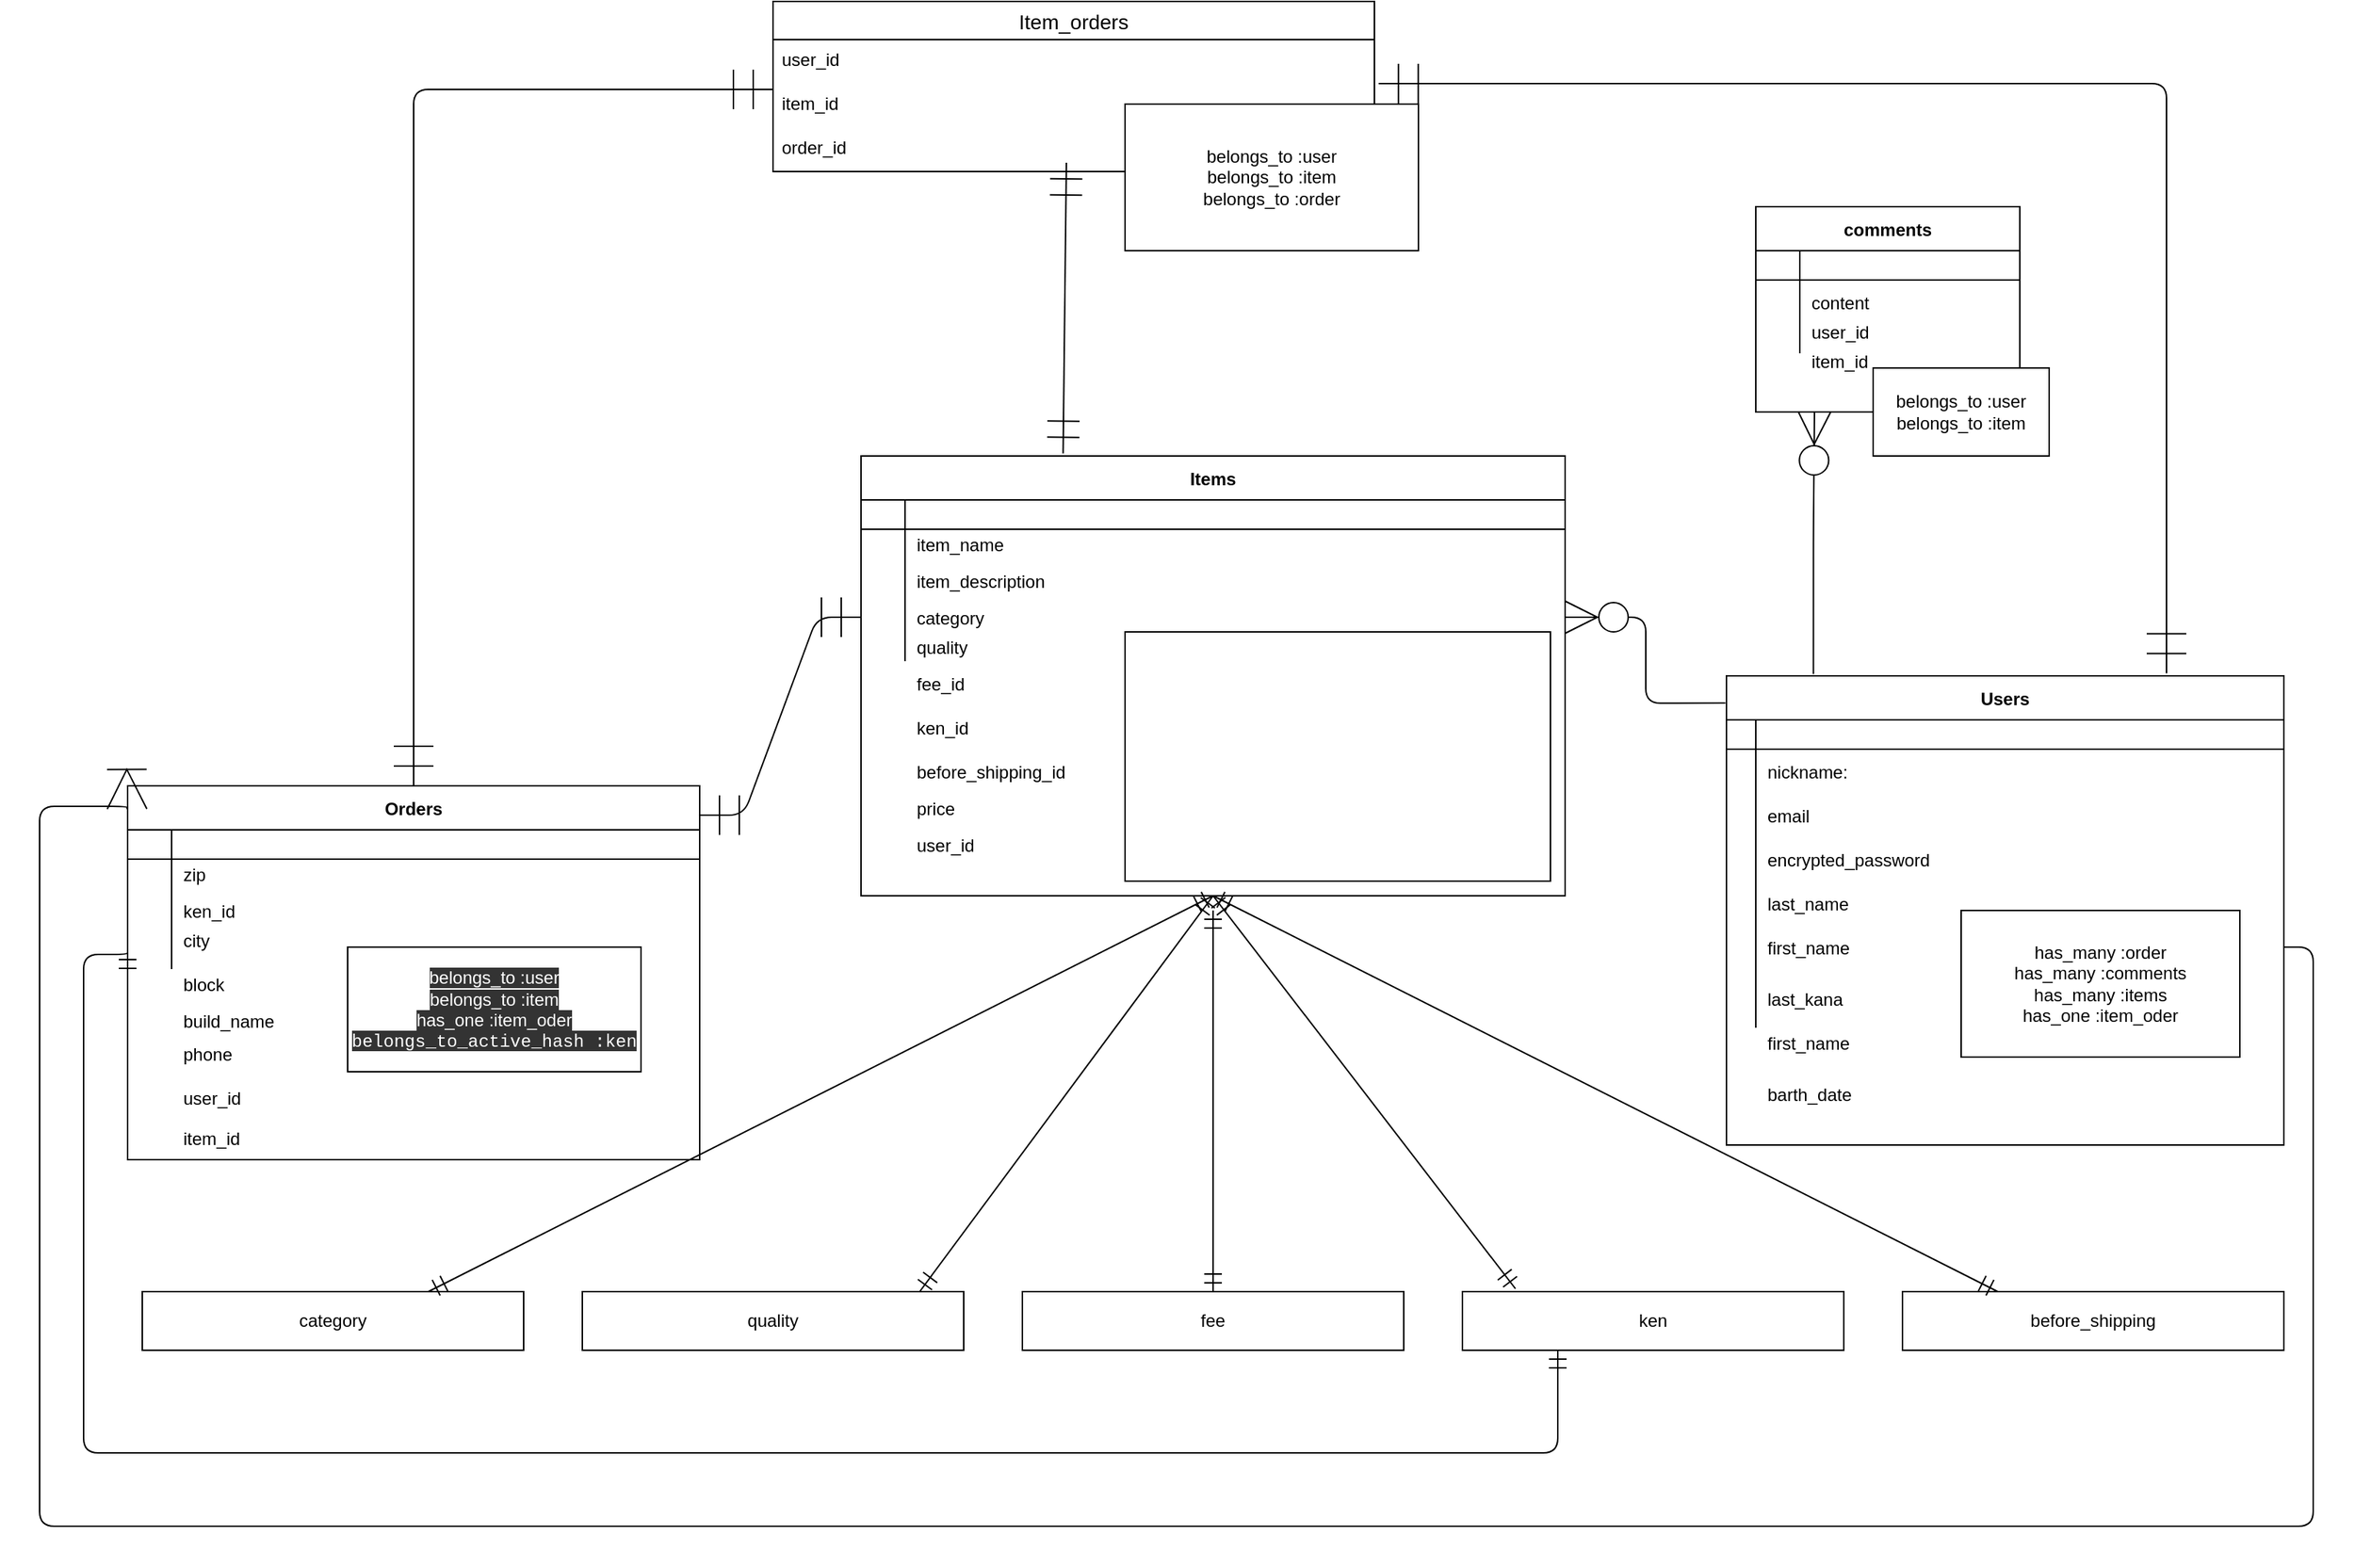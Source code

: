 <mxfile>
    <diagram id="fsvMsxKgi-oDXkVaw4OT" name="ページ1">
        <mxGraphModel dx="1834" dy="1074" grid="1" gridSize="10" guides="1" tooltips="1" connect="1" arrows="1" fold="1" page="1" pageScale="1" pageWidth="1654" pageHeight="1169" math="0" shadow="0">
            <root>
                <mxCell id="0"/>
                <mxCell id="1" parent="0"/>
                <mxCell id="2" value="Users" style="shape=table;startSize=30;container=1;collapsible=1;childLayout=tableLayout;fixedRows=1;rowLines=0;fontStyle=1;align=center;resizeLast=1;" parent="1" vertex="1">
                    <mxGeometry x="1220" y="490" width="380" height="320" as="geometry"/>
                </mxCell>
                <mxCell id="3" value="" style="shape=partialRectangle;collapsible=0;dropTarget=0;pointerEvents=0;fillColor=none;top=0;left=0;bottom=1;right=0;points=[[0,0.5],[1,0.5]];portConstraint=eastwest;" parent="2" vertex="1">
                    <mxGeometry y="30" width="380" height="20" as="geometry"/>
                </mxCell>
                <mxCell id="4" value="" style="shape=partialRectangle;connectable=0;fillColor=none;top=0;left=0;bottom=0;right=0;fontStyle=1;overflow=hidden;" parent="3" vertex="1">
                    <mxGeometry width="20" height="20" as="geometry"/>
                </mxCell>
                <mxCell id="5" value="" style="shape=partialRectangle;connectable=0;fillColor=none;top=0;left=0;bottom=0;right=0;align=left;spacingLeft=6;fontStyle=5;overflow=hidden;" parent="3" vertex="1">
                    <mxGeometry x="20" width="360" height="20" as="geometry"/>
                </mxCell>
                <mxCell id="6" value="" style="shape=partialRectangle;collapsible=0;dropTarget=0;pointerEvents=0;fillColor=none;top=0;left=0;bottom=0;right=0;points=[[0,0.5],[1,0.5]];portConstraint=eastwest;" parent="2" vertex="1">
                    <mxGeometry y="50" width="380" height="30" as="geometry"/>
                </mxCell>
                <mxCell id="7" value="" style="shape=partialRectangle;connectable=0;fillColor=none;top=0;left=0;bottom=0;right=0;editable=1;overflow=hidden;" parent="6" vertex="1">
                    <mxGeometry width="20" height="30" as="geometry"/>
                </mxCell>
                <mxCell id="8" value="nickname:" style="shape=partialRectangle;connectable=0;fillColor=none;top=0;left=0;bottom=0;right=0;align=left;spacingLeft=6;overflow=hidden;" parent="6" vertex="1">
                    <mxGeometry x="20" width="360" height="30" as="geometry"/>
                </mxCell>
                <mxCell id="9" value="" style="shape=partialRectangle;collapsible=0;dropTarget=0;pointerEvents=0;fillColor=none;top=0;left=0;bottom=0;right=0;points=[[0,0.5],[1,0.5]];portConstraint=eastwest;" parent="2" vertex="1">
                    <mxGeometry y="80" width="380" height="30" as="geometry"/>
                </mxCell>
                <mxCell id="10" value="" style="shape=partialRectangle;connectable=0;fillColor=none;top=0;left=0;bottom=0;right=0;editable=1;overflow=hidden;" parent="9" vertex="1">
                    <mxGeometry width="20" height="30" as="geometry"/>
                </mxCell>
                <mxCell id="11" value="email" style="shape=partialRectangle;connectable=0;fillColor=none;top=0;left=0;bottom=0;right=0;align=left;spacingLeft=6;overflow=hidden;" parent="9" vertex="1">
                    <mxGeometry x="20" width="360" height="30" as="geometry"/>
                </mxCell>
                <mxCell id="12" value="" style="shape=partialRectangle;collapsible=0;dropTarget=0;pointerEvents=0;fillColor=none;top=0;left=0;bottom=0;right=0;points=[[0,0.5],[1,0.5]];portConstraint=eastwest;" parent="2" vertex="1">
                    <mxGeometry y="110" width="380" height="30" as="geometry"/>
                </mxCell>
                <mxCell id="13" value="" style="shape=partialRectangle;connectable=0;fillColor=none;top=0;left=0;bottom=0;right=0;editable=1;overflow=hidden;" parent="12" vertex="1">
                    <mxGeometry width="20" height="30" as="geometry"/>
                </mxCell>
                <mxCell id="14" value="encrypted_password" style="shape=partialRectangle;connectable=0;fillColor=none;top=0;left=0;bottom=0;right=0;align=left;spacingLeft=6;overflow=hidden;" parent="12" vertex="1">
                    <mxGeometry x="20" width="360" height="30" as="geometry"/>
                </mxCell>
                <mxCell id="86" value="" style="shape=partialRectangle;collapsible=0;dropTarget=0;pointerEvents=0;fillColor=none;top=0;left=0;bottom=0;right=0;points=[[0,0.5],[1,0.5]];portConstraint=eastwest;" parent="2" vertex="1">
                    <mxGeometry y="140" width="380" height="30" as="geometry"/>
                </mxCell>
                <mxCell id="87" value="" style="shape=partialRectangle;connectable=0;fillColor=none;top=0;left=0;bottom=0;right=0;editable=1;overflow=hidden;" parent="86" vertex="1">
                    <mxGeometry width="20" height="30" as="geometry"/>
                </mxCell>
                <mxCell id="88" value="last_name   " style="shape=partialRectangle;connectable=0;fillColor=none;top=0;left=0;bottom=0;right=0;align=left;spacingLeft=6;overflow=hidden;" parent="86" vertex="1">
                    <mxGeometry x="20" width="360" height="30" as="geometry"/>
                </mxCell>
                <mxCell id="92" value="" style="shape=partialRectangle;collapsible=0;dropTarget=0;pointerEvents=0;fillColor=none;top=0;left=0;bottom=0;right=0;points=[[0,0.5],[1,0.5]];portConstraint=eastwest;" parent="2" vertex="1">
                    <mxGeometry y="170" width="380" height="30" as="geometry"/>
                </mxCell>
                <mxCell id="93" value="" style="shape=partialRectangle;connectable=0;fillColor=none;top=0;left=0;bottom=0;right=0;editable=1;overflow=hidden;" parent="92" vertex="1">
                    <mxGeometry width="20" height="30" as="geometry"/>
                </mxCell>
                <mxCell id="94" value="first_name" style="shape=partialRectangle;connectable=0;fillColor=none;top=0;left=0;bottom=0;right=0;align=left;spacingLeft=6;overflow=hidden;" parent="92" vertex="1">
                    <mxGeometry x="20" width="360" height="30" as="geometry"/>
                </mxCell>
                <mxCell id="89" value="" style="shape=partialRectangle;collapsible=0;dropTarget=0;pointerEvents=0;fillColor=none;top=0;left=0;bottom=0;right=0;points=[[0,0.5],[1,0.5]];portConstraint=eastwest;" parent="2" vertex="1">
                    <mxGeometry y="200" width="380" height="40" as="geometry"/>
                </mxCell>
                <mxCell id="90" value="" style="shape=partialRectangle;connectable=0;fillColor=none;top=0;left=0;bottom=0;right=0;editable=1;overflow=hidden;" parent="89" vertex="1">
                    <mxGeometry width="20" height="40" as="geometry"/>
                </mxCell>
                <mxCell id="91" value="last_kana" style="shape=partialRectangle;connectable=0;fillColor=none;top=0;left=0;bottom=0;right=0;align=left;spacingLeft=6;overflow=hidden;" parent="89" vertex="1">
                    <mxGeometry x="20" width="360" height="40" as="geometry"/>
                </mxCell>
                <mxCell id="41" value="comments" style="shape=table;startSize=30;container=1;collapsible=1;childLayout=tableLayout;fixedRows=1;rowLines=0;fontStyle=1;align=center;resizeLast=1;" parent="1" vertex="1">
                    <mxGeometry x="1240" y="170" width="180" height="140" as="geometry"/>
                </mxCell>
                <mxCell id="42" value="" style="shape=partialRectangle;collapsible=0;dropTarget=0;pointerEvents=0;fillColor=none;top=0;left=0;bottom=1;right=0;points=[[0,0.5],[1,0.5]];portConstraint=eastwest;" parent="41" vertex="1">
                    <mxGeometry y="30" width="180" height="20" as="geometry"/>
                </mxCell>
                <mxCell id="43" value="" style="shape=partialRectangle;connectable=0;fillColor=none;top=0;left=0;bottom=0;right=0;fontStyle=1;overflow=hidden;" parent="42" vertex="1">
                    <mxGeometry width="30" height="20" as="geometry"/>
                </mxCell>
                <mxCell id="44" value="" style="shape=partialRectangle;connectable=0;fillColor=none;top=0;left=0;bottom=0;right=0;align=left;spacingLeft=6;fontStyle=5;overflow=hidden;" parent="42" vertex="1">
                    <mxGeometry x="30" width="150" height="20" as="geometry"/>
                </mxCell>
                <mxCell id="45" value="" style="shape=partialRectangle;collapsible=0;dropTarget=0;pointerEvents=0;fillColor=none;top=0;left=0;bottom=0;right=0;points=[[0,0.5],[1,0.5]];portConstraint=eastwest;" parent="41" vertex="1">
                    <mxGeometry y="50" width="180" height="30" as="geometry"/>
                </mxCell>
                <mxCell id="46" value="" style="shape=partialRectangle;connectable=0;fillColor=none;top=0;left=0;bottom=0;right=0;editable=1;overflow=hidden;" parent="45" vertex="1">
                    <mxGeometry width="30" height="30" as="geometry"/>
                </mxCell>
                <mxCell id="47" value="content" style="shape=partialRectangle;connectable=0;fillColor=none;top=0;left=0;bottom=0;right=0;align=left;spacingLeft=6;overflow=hidden;" parent="45" vertex="1">
                    <mxGeometry x="30" width="150" height="30" as="geometry"/>
                </mxCell>
                <mxCell id="51" value="" style="shape=partialRectangle;collapsible=0;dropTarget=0;pointerEvents=0;fillColor=none;top=0;left=0;bottom=0;right=0;points=[[0,0.5],[1,0.5]];portConstraint=eastwest;" parent="41" vertex="1">
                    <mxGeometry y="80" width="180" height="20" as="geometry"/>
                </mxCell>
                <mxCell id="52" value="" style="shape=partialRectangle;connectable=0;fillColor=none;top=0;left=0;bottom=0;right=0;editable=1;overflow=hidden;" parent="51" vertex="1">
                    <mxGeometry width="30" height="20" as="geometry"/>
                </mxCell>
                <mxCell id="53" value="" style="shape=partialRectangle;connectable=0;fillColor=none;top=0;left=0;bottom=0;right=0;align=left;spacingLeft=6;overflow=hidden;" parent="51" vertex="1">
                    <mxGeometry x="30" width="150" height="20" as="geometry"/>
                </mxCell>
                <mxCell id="54" value="Orders" style="shape=table;startSize=30;container=1;collapsible=1;childLayout=tableLayout;fixedRows=1;rowLines=0;fontStyle=1;align=center;resizeLast=1;" parent="1" vertex="1">
                    <mxGeometry x="130" y="565" width="390" height="255" as="geometry"/>
                </mxCell>
                <mxCell id="55" value="" style="shape=partialRectangle;collapsible=0;dropTarget=0;pointerEvents=0;fillColor=none;top=0;left=0;bottom=1;right=0;points=[[0,0.5],[1,0.5]];portConstraint=eastwest;" parent="54" vertex="1">
                    <mxGeometry y="30" width="390" height="20" as="geometry"/>
                </mxCell>
                <mxCell id="56" value="" style="shape=partialRectangle;connectable=0;fillColor=none;top=0;left=0;bottom=0;right=0;fontStyle=1;overflow=hidden;" parent="55" vertex="1">
                    <mxGeometry width="30" height="20" as="geometry"/>
                </mxCell>
                <mxCell id="57" value="" style="shape=partialRectangle;connectable=0;fillColor=none;top=0;left=0;bottom=0;right=0;align=left;spacingLeft=6;fontStyle=5;overflow=hidden;" parent="55" vertex="1">
                    <mxGeometry x="30" width="360" height="20" as="geometry"/>
                </mxCell>
                <mxCell id="58" value="" style="shape=partialRectangle;collapsible=0;dropTarget=0;pointerEvents=0;fillColor=none;top=0;left=0;bottom=0;right=0;points=[[0,0.5],[1,0.5]];portConstraint=eastwest;" parent="54" vertex="1">
                    <mxGeometry y="50" width="390" height="20" as="geometry"/>
                </mxCell>
                <mxCell id="59" value="" style="shape=partialRectangle;connectable=0;fillColor=none;top=0;left=0;bottom=0;right=0;editable=1;overflow=hidden;" parent="58" vertex="1">
                    <mxGeometry width="30" height="20" as="geometry"/>
                </mxCell>
                <mxCell id="60" value="" style="shape=partialRectangle;connectable=0;fillColor=none;top=0;left=0;bottom=0;right=0;align=left;spacingLeft=6;overflow=hidden;" parent="58" vertex="1">
                    <mxGeometry x="30" width="360" height="20" as="geometry"/>
                </mxCell>
                <mxCell id="61" value="" style="shape=partialRectangle;collapsible=0;dropTarget=0;pointerEvents=0;fillColor=none;top=0;left=0;bottom=0;right=0;points=[[0,0.5],[1,0.5]];portConstraint=eastwest;" parent="54" vertex="1">
                    <mxGeometry y="70" width="390" height="30" as="geometry"/>
                </mxCell>
                <mxCell id="62" value="" style="shape=partialRectangle;connectable=0;fillColor=none;top=0;left=0;bottom=0;right=0;editable=1;overflow=hidden;" parent="61" vertex="1">
                    <mxGeometry width="30" height="30" as="geometry"/>
                </mxCell>
                <mxCell id="63" value="" style="shape=partialRectangle;connectable=0;fillColor=none;top=0;left=0;bottom=0;right=0;align=left;spacingLeft=6;overflow=hidden;" parent="61" vertex="1">
                    <mxGeometry x="30" width="360" height="30" as="geometry"/>
                </mxCell>
                <mxCell id="64" value="" style="shape=partialRectangle;collapsible=0;dropTarget=0;pointerEvents=0;fillColor=none;top=0;left=0;bottom=0;right=0;points=[[0,0.5],[1,0.5]];portConstraint=eastwest;" parent="54" vertex="1">
                    <mxGeometry y="100" width="390" height="25" as="geometry"/>
                </mxCell>
                <mxCell id="65" value="" style="shape=partialRectangle;connectable=0;fillColor=none;top=0;left=0;bottom=0;right=0;editable=1;overflow=hidden;" parent="64" vertex="1">
                    <mxGeometry width="30" height="25" as="geometry"/>
                </mxCell>
                <mxCell id="66" value="" style="shape=partialRectangle;connectable=0;fillColor=none;top=0;left=0;bottom=0;right=0;align=left;spacingLeft=6;overflow=hidden;" parent="64" vertex="1">
                    <mxGeometry x="30" width="360" height="25" as="geometry"/>
                </mxCell>
                <mxCell id="67" value="Items" style="shape=table;startSize=30;container=1;collapsible=1;childLayout=tableLayout;fixedRows=1;rowLines=0;fontStyle=1;align=center;resizeLast=1;" parent="1" vertex="1">
                    <mxGeometry x="630" y="340" width="480" height="300" as="geometry"/>
                </mxCell>
                <mxCell id="68" value="" style="shape=partialRectangle;collapsible=0;dropTarget=0;pointerEvents=0;fillColor=none;top=0;left=0;bottom=1;right=0;points=[[0,0.5],[1,0.5]];portConstraint=eastwest;" parent="67" vertex="1">
                    <mxGeometry y="30" width="480" height="20" as="geometry"/>
                </mxCell>
                <mxCell id="69" value="" style="shape=partialRectangle;connectable=0;fillColor=none;top=0;left=0;bottom=0;right=0;fontStyle=1;overflow=hidden;" parent="68" vertex="1">
                    <mxGeometry width="30" height="20" as="geometry"/>
                </mxCell>
                <mxCell id="70" value="" style="shape=partialRectangle;connectable=0;fillColor=none;top=0;left=0;bottom=0;right=0;align=left;spacingLeft=6;fontStyle=5;overflow=hidden;" parent="68" vertex="1">
                    <mxGeometry x="30" width="450" height="20" as="geometry"/>
                </mxCell>
                <mxCell id="71" value="" style="shape=partialRectangle;collapsible=0;dropTarget=0;pointerEvents=0;fillColor=none;top=0;left=0;bottom=0;right=0;points=[[0,0.5],[1,0.5]];portConstraint=eastwest;" parent="67" vertex="1">
                    <mxGeometry y="50" width="480" height="20" as="geometry"/>
                </mxCell>
                <mxCell id="72" value="" style="shape=partialRectangle;connectable=0;fillColor=none;top=0;left=0;bottom=0;right=0;editable=1;overflow=hidden;" parent="71" vertex="1">
                    <mxGeometry width="30" height="20" as="geometry"/>
                </mxCell>
                <mxCell id="73" value="item_name" style="shape=partialRectangle;connectable=0;fillColor=none;top=0;left=0;bottom=0;right=0;align=left;spacingLeft=6;overflow=hidden;" parent="71" vertex="1">
                    <mxGeometry x="30" width="450" height="20" as="geometry"/>
                </mxCell>
                <mxCell id="74" value="" style="shape=partialRectangle;collapsible=0;dropTarget=0;pointerEvents=0;fillColor=none;top=0;left=0;bottom=0;right=0;points=[[0,0.5],[1,0.5]];portConstraint=eastwest;" parent="67" vertex="1">
                    <mxGeometry y="70" width="480" height="30" as="geometry"/>
                </mxCell>
                <mxCell id="75" value="" style="shape=partialRectangle;connectable=0;fillColor=none;top=0;left=0;bottom=0;right=0;editable=1;overflow=hidden;" parent="74" vertex="1">
                    <mxGeometry width="30" height="30" as="geometry"/>
                </mxCell>
                <mxCell id="76" value="item_description" style="shape=partialRectangle;connectable=0;fillColor=none;top=0;left=0;bottom=0;right=0;align=left;spacingLeft=6;overflow=hidden;" parent="74" vertex="1">
                    <mxGeometry x="30" width="450" height="30" as="geometry"/>
                </mxCell>
                <mxCell id="77" value="" style="shape=partialRectangle;collapsible=0;dropTarget=0;pointerEvents=0;fillColor=none;top=0;left=0;bottom=0;right=0;points=[[0,0.5],[1,0.5]];portConstraint=eastwest;" parent="67" vertex="1">
                    <mxGeometry y="100" width="480" height="20" as="geometry"/>
                </mxCell>
                <mxCell id="78" value="" style="shape=partialRectangle;connectable=0;fillColor=none;top=0;left=0;bottom=0;right=0;editable=1;overflow=hidden;" parent="77" vertex="1">
                    <mxGeometry width="30" height="20" as="geometry"/>
                </mxCell>
                <mxCell id="79" value="category" style="shape=partialRectangle;connectable=0;fillColor=none;top=0;left=0;bottom=0;right=0;align=left;spacingLeft=6;overflow=hidden;" parent="77" vertex="1">
                    <mxGeometry x="30" width="450" height="20" as="geometry"/>
                </mxCell>
                <mxCell id="100" value="" style="shape=partialRectangle;collapsible=0;dropTarget=0;pointerEvents=0;fillColor=none;top=0;left=0;bottom=0;right=0;points=[[0,0.5],[1,0.5]];portConstraint=eastwest;" parent="67" vertex="1">
                    <mxGeometry y="120" width="480" height="20" as="geometry"/>
                </mxCell>
                <mxCell id="101" value="" style="shape=partialRectangle;connectable=0;fillColor=none;top=0;left=0;bottom=0;right=0;editable=1;overflow=hidden;" parent="100" vertex="1">
                    <mxGeometry width="30" height="20" as="geometry"/>
                </mxCell>
                <mxCell id="102" value="" style="shape=partialRectangle;connectable=0;fillColor=none;top=0;left=0;bottom=0;right=0;align=left;spacingLeft=6;overflow=hidden;" parent="100" vertex="1">
                    <mxGeometry x="30" width="450" height="20" as="geometry"/>
                </mxCell>
                <mxCell id="103" value="before_shipping_id" style="shape=partialRectangle;connectable=0;fillColor=none;top=0;left=0;bottom=0;right=0;align=left;spacingLeft=6;overflow=hidden;" parent="1" vertex="1">
                    <mxGeometry x="660" y="540" width="120" height="30" as="geometry"/>
                </mxCell>
                <mxCell id="104" value="ken_id" style="shape=partialRectangle;connectable=0;fillColor=none;top=0;left=0;bottom=0;right=0;align=left;spacingLeft=6;overflow=hidden;" parent="1" vertex="1">
                    <mxGeometry x="160" y="640" width="120" height="20" as="geometry"/>
                </mxCell>
                <mxCell id="128" value="has_many :order&lt;br&gt;has_many :comments&lt;br&gt;has_many :items&lt;br&gt;has_one :item_oder" style="whiteSpace=wrap;html=1;" parent="1" vertex="1">
                    <mxGeometry x="1380" y="650" width="190" height="100" as="geometry"/>
                </mxCell>
                <mxCell id="129" value="belongs_to :user&lt;br&gt;belongs_to :item" style="whiteSpace=wrap;html=1;" parent="1" vertex="1">
                    <mxGeometry x="1320" y="280" width="120" height="60" as="geometry"/>
                </mxCell>
                <mxCell id="130" value="&lt;font color=&quot;#ffffff&quot;&gt;belongs_to :user&lt;br&gt;has_one :order&lt;br&gt;has_many :comments&lt;br&gt;has_one ::item_oder&lt;br&gt;&lt;/font&gt;&lt;p class=&quot;p1&quot; style=&quot;margin: 0px ; font-stretch: normal ; font-size: 13px ; line-height: normal ; font-family: &amp;#34;helvetica neue&amp;#34;&quot;&gt;&lt;font color=&quot;#ffffff&quot;&gt;belongs_to_active_hash :category&lt;/font&gt;&lt;/p&gt;&lt;p class=&quot;p1&quot; style=&quot;margin: 0px ; font-stretch: normal ; font-size: 13px ; line-height: normal ; font-family: &amp;#34;helvetica neue&amp;#34;&quot;&gt;&lt;font color=&quot;#ffffff&quot;&gt;belongs_to_active_hash :quality&amp;nbsp;&lt;/font&gt;&lt;/p&gt;&lt;p class=&quot;p1&quot; style=&quot;margin: 0px ; font-stretch: normal ; font-size: 13px ; line-height: normal ; font-family: &amp;#34;helvetica neue&amp;#34;&quot;&gt;&lt;font color=&quot;#ffffff&quot;&gt;belongs_to_active_hash :fee&lt;/font&gt;&lt;/p&gt;&lt;p class=&quot;p1&quot; style=&quot;margin: 0px ; font-stretch: normal ; font-size: 13px ; line-height: normal ; font-family: &amp;#34;helvetica neue&amp;#34;&quot;&gt;&lt;font color=&quot;#ffffff&quot;&gt;belongs_to_active_hash :ken&lt;/font&gt;&lt;/p&gt;&lt;p class=&quot;p1&quot; style=&quot;margin: 0px ; font-stretch: normal ; font-size: 13px ; line-height: normal ; font-family: &amp;#34;helvetica neue&amp;#34;&quot;&gt;&lt;font color=&quot;#ffffff&quot;&gt;belongs_to_active_hash :before_shipping&lt;/font&gt;&lt;/p&gt;" style="whiteSpace=wrap;html=1;" parent="1" vertex="1">
                    <mxGeometry x="810" y="460" width="290" height="170" as="geometry"/>
                </mxCell>
                <mxCell id="131" value="&lt;font color=&quot;#ffffff&quot; style=&quot;background-color: rgb(51 , 51 , 51)&quot;&gt;belongs_to :user&lt;br&gt;belongs_to :item&lt;br&gt;has_one :item_oder&lt;br&gt;&lt;span style=&quot;font-family: &amp;#34;menlo&amp;#34; , &amp;#34;monaco&amp;#34; , &amp;#34;courier new&amp;#34; , monospace&quot;&gt;belongs_to_active_hash :ken&lt;/span&gt;&lt;/font&gt;" style="whiteSpace=wrap;html=1;" parent="1" vertex="1">
                    <mxGeometry x="280" y="675" width="200" height="85" as="geometry"/>
                </mxCell>
                <mxCell id="132" value="user_id" style="shape=partialRectangle;connectable=0;fillColor=none;top=0;left=0;bottom=0;right=0;align=left;spacingLeft=6;overflow=hidden;" parent="1" vertex="1">
                    <mxGeometry x="160" y="765" width="270" height="25" as="geometry"/>
                </mxCell>
                <mxCell id="133" value="user_id" style="shape=partialRectangle;connectable=0;fillColor=none;top=0;left=0;bottom=0;right=0;align=left;spacingLeft=6;overflow=hidden;" parent="1" vertex="1">
                    <mxGeometry x="660" y="595" width="90" height="20" as="geometry"/>
                </mxCell>
                <mxCell id="134" value="user_id" style="shape=partialRectangle;connectable=0;fillColor=none;top=0;left=0;bottom=0;right=0;align=left;spacingLeft=6;overflow=hidden;" parent="1" vertex="1">
                    <mxGeometry x="1270" y="240" width="150" height="30" as="geometry"/>
                </mxCell>
                <mxCell id="135" value="item_id" style="shape=partialRectangle;connectable=0;fillColor=none;top=0;left=0;bottom=0;right=0;align=left;spacingLeft=6;overflow=hidden;" parent="1" vertex="1">
                    <mxGeometry x="1270" y="260" width="150" height="30" as="geometry"/>
                </mxCell>
                <mxCell id="136" value="item_id" style="shape=partialRectangle;connectable=0;fillColor=none;top=0;left=0;bottom=0;right=0;align=left;spacingLeft=6;overflow=hidden;" parent="1" vertex="1">
                    <mxGeometry x="160" y="790" width="150" height="30" as="geometry"/>
                </mxCell>
                <mxCell id="137" value="quality" style="shape=partialRectangle;connectable=0;fillColor=none;top=0;left=0;bottom=0;right=0;align=left;spacingLeft=6;overflow=hidden;" parent="1" vertex="1">
                    <mxGeometry x="660" y="455" width="70" height="30" as="geometry"/>
                </mxCell>
                <mxCell id="138" value="price" style="shape=partialRectangle;connectable=0;fillColor=none;top=0;left=0;bottom=0;right=0;align=left;spacingLeft=6;overflow=hidden;" vertex="1" parent="1">
                    <mxGeometry x="660" y="570" width="90" height="20" as="geometry"/>
                </mxCell>
                <mxCell id="139" value="ken_id" style="shape=partialRectangle;connectable=0;fillColor=none;top=0;left=0;bottom=0;right=0;align=left;spacingLeft=6;overflow=hidden;" vertex="1" parent="1">
                    <mxGeometry x="660" y="510" width="70" height="30" as="geometry"/>
                </mxCell>
                <mxCell id="140" value="city" style="shape=partialRectangle;connectable=0;fillColor=none;top=0;left=0;bottom=0;right=0;align=left;spacingLeft=6;overflow=hidden;" vertex="1" parent="1">
                    <mxGeometry x="160" y="660" width="120" height="20" as="geometry"/>
                </mxCell>
                <mxCell id="141" value="block" style="shape=partialRectangle;connectable=0;fillColor=none;top=0;left=0;bottom=0;right=0;align=left;spacingLeft=6;overflow=hidden;" vertex="1" parent="1">
                    <mxGeometry x="160" y="690" width="120" height="20" as="geometry"/>
                </mxCell>
                <mxCell id="142" value="build_name" style="shape=partialRectangle;connectable=0;fillColor=none;top=0;left=0;bottom=0;right=0;align=left;spacingLeft=6;overflow=hidden;" vertex="1" parent="1">
                    <mxGeometry x="160" y="715" width="120" height="20" as="geometry"/>
                </mxCell>
                <mxCell id="143" value="zip" style="shape=partialRectangle;connectable=0;fillColor=none;top=0;left=0;bottom=0;right=0;align=left;spacingLeft=6;overflow=hidden;" vertex="1" parent="1">
                    <mxGeometry x="160" y="615" width="120" height="20" as="geometry"/>
                </mxCell>
                <mxCell id="144" value="barth_date" style="shape=partialRectangle;connectable=0;fillColor=none;top=0;left=0;bottom=0;right=0;align=left;spacingLeft=6;overflow=hidden;" vertex="1" parent="1">
                    <mxGeometry x="1240" y="760" width="360" height="30" as="geometry"/>
                </mxCell>
                <mxCell id="145" value="first_name" style="shape=partialRectangle;connectable=0;fillColor=none;top=0;left=0;bottom=0;right=0;align=left;spacingLeft=6;overflow=hidden;" vertex="1" parent="1">
                    <mxGeometry x="1240" y="720" width="360" height="40" as="geometry"/>
                </mxCell>
                <mxCell id="171" value="category" style="whiteSpace=wrap;html=1;align=center;" vertex="1" parent="1">
                    <mxGeometry x="140" y="910" width="260" height="40" as="geometry"/>
                </mxCell>
                <mxCell id="172" value="ken" style="whiteSpace=wrap;html=1;align=center;" vertex="1" parent="1">
                    <mxGeometry x="1040" y="910" width="260" height="40" as="geometry"/>
                </mxCell>
                <mxCell id="173" value="quality" style="whiteSpace=wrap;html=1;align=center;" vertex="1" parent="1">
                    <mxGeometry x="440" y="910" width="260" height="40" as="geometry"/>
                </mxCell>
                <mxCell id="174" value="fee" style="whiteSpace=wrap;html=1;align=center;" vertex="1" parent="1">
                    <mxGeometry x="740" y="910" width="260" height="40" as="geometry"/>
                </mxCell>
                <mxCell id="175" value="before_shipping" style="whiteSpace=wrap;html=1;align=center;" vertex="1" parent="1">
                    <mxGeometry x="1340" y="910" width="260" height="40" as="geometry"/>
                </mxCell>
                <mxCell id="176" value="Item_orders" style="swimlane;fontStyle=0;childLayout=stackLayout;horizontal=1;startSize=26;horizontalStack=0;resizeParent=1;resizeParentMax=0;resizeLast=0;collapsible=1;marginBottom=0;align=center;fontSize=14;" vertex="1" parent="1">
                    <mxGeometry x="570" y="30" width="410" height="116" as="geometry"/>
                </mxCell>
                <mxCell id="177" value="user_id" style="text;strokeColor=none;fillColor=none;spacingLeft=4;spacingRight=4;overflow=hidden;rotatable=0;points=[[0,0.5],[1,0.5]];portConstraint=eastwest;fontSize=12;" vertex="1" parent="176">
                    <mxGeometry y="26" width="410" height="30" as="geometry"/>
                </mxCell>
                <mxCell id="178" value="item_id" style="text;strokeColor=none;fillColor=none;spacingLeft=4;spacingRight=4;overflow=hidden;rotatable=0;points=[[0,0.5],[1,0.5]];portConstraint=eastwest;fontSize=12;" vertex="1" parent="176">
                    <mxGeometry y="56" width="410" height="30" as="geometry"/>
                </mxCell>
                <mxCell id="179" value="order_id" style="text;strokeColor=none;fillColor=none;spacingLeft=4;spacingRight=4;overflow=hidden;rotatable=0;points=[[0,0.5],[1,0.5]];portConstraint=eastwest;fontSize=12;" vertex="1" parent="176">
                    <mxGeometry y="86" width="410" height="30" as="geometry"/>
                </mxCell>
                <mxCell id="181" value="fee_id" style="shape=partialRectangle;connectable=0;fillColor=none;top=0;left=0;bottom=0;right=0;align=left;spacingLeft=6;overflow=hidden;" vertex="1" parent="1">
                    <mxGeometry x="660" y="485" width="90" height="20" as="geometry"/>
                </mxCell>
                <mxCell id="187" value="" style="fontSize=12;html=1;endArrow=ERmandOne;startArrow=ERmandOne;entryX=0.139;entryY=-0.05;entryDx=0;entryDy=0;entryPerimeter=0;endSize=10;startSize=10;" edge="1" parent="1" target="172">
                    <mxGeometry width="100" height="100" relative="1" as="geometry">
                        <mxPoint x="870" y="640" as="sourcePoint"/>
                        <mxPoint x="620" y="685" as="targetPoint"/>
                    </mxGeometry>
                </mxCell>
                <mxCell id="188" value="" style="fontSize=12;html=1;endArrow=ERmandOne;startArrow=ERmandOne;endSize=10;startSize=10;entryX=0.5;entryY=1;entryDx=0;entryDy=0;" edge="1" parent="1" target="67">
                    <mxGeometry width="100" height="100" relative="1" as="geometry">
                        <mxPoint x="670" y="910" as="sourcePoint"/>
                        <mxPoint x="810" y="640" as="targetPoint"/>
                    </mxGeometry>
                </mxCell>
                <mxCell id="189" value="" style="fontSize=12;html=1;endArrow=ERmandOne;startArrow=ERmandOne;startSize=10;endSize=10;exitX=0.75;exitY=0;exitDx=0;exitDy=0;" edge="1" parent="1" source="171">
                    <mxGeometry width="100" height="100" relative="1" as="geometry">
                        <mxPoint x="280" y="880" as="sourcePoint"/>
                        <mxPoint x="870" y="640" as="targetPoint"/>
                    </mxGeometry>
                </mxCell>
                <mxCell id="190" value="" style="fontSize=12;html=1;endArrow=ERmandOne;startArrow=ERmandOne;startSize=10;endSize=10;entryX=0.25;entryY=0;entryDx=0;entryDy=0;" edge="1" parent="1" target="175">
                    <mxGeometry width="100" height="100" relative="1" as="geometry">
                        <mxPoint x="870" y="640" as="sourcePoint"/>
                        <mxPoint x="1395" y="650" as="targetPoint"/>
                    </mxGeometry>
                </mxCell>
                <mxCell id="191" value="" style="fontSize=12;html=1;endArrow=ERmandOne;startArrow=ERmandOne;entryX=0.5;entryY=0;entryDx=0;entryDy=0;endSize=10;startSize=10;" edge="1" parent="1" target="174">
                    <mxGeometry width="100" height="100" relative="1" as="geometry">
                        <mxPoint x="870" y="650" as="sourcePoint"/>
                        <mxPoint x="1053.07" y="928.0" as="targetPoint"/>
                    </mxGeometry>
                </mxCell>
                <mxCell id="192" value="" style="edgeStyle=orthogonalEdgeStyle;fontSize=12;html=1;endArrow=ERmandOne;startArrow=ERmandOne;startSize=10;endSize=10;entryX=0.25;entryY=1;entryDx=0;entryDy=0;exitX=0;exitY=0.5;exitDx=0;exitDy=0;" edge="1" parent="1" source="64" target="172">
                    <mxGeometry width="100" height="100" relative="1" as="geometry">
                        <mxPoint x="80" y="680" as="sourcePoint"/>
                        <mxPoint x="1080" y="910" as="targetPoint"/>
                        <Array as="points">
                            <mxPoint x="100" y="680"/>
                            <mxPoint x="100" y="1020"/>
                            <mxPoint x="1105" y="1020"/>
                        </Array>
                    </mxGeometry>
                </mxCell>
                <mxCell id="195" value="" style="fontSize=12;html=1;endArrow=ERzeroToMany;endFill=1;startSize=20;endSize=20;entryX=1;entryY=0.5;entryDx=0;entryDy=0;exitX=-0.002;exitY=0.058;exitDx=0;exitDy=0;exitPerimeter=0;edgeStyle=orthogonalEdgeStyle;" edge="1" parent="1" source="2" target="77">
                    <mxGeometry width="100" height="100" relative="1" as="geometry">
                        <mxPoint x="1220" y="520" as="sourcePoint"/>
                        <mxPoint x="1160" y="455" as="targetPoint"/>
                    </mxGeometry>
                </mxCell>
                <mxCell id="197" value="" style="fontSize=12;html=1;endArrow=ERzeroToMany;endFill=1;startSize=20;endSize=20;edgeStyle=orthogonalEdgeStyle;exitX=0.156;exitY=-0.004;exitDx=0;exitDy=0;exitPerimeter=0;" edge="1" parent="1" source="2">
                    <mxGeometry width="100" height="100" relative="1" as="geometry">
                        <mxPoint x="1280" y="480" as="sourcePoint"/>
                        <mxPoint x="1280" y="310" as="targetPoint"/>
                        <Array as="points">
                            <mxPoint x="1279" y="390"/>
                        </Array>
                    </mxGeometry>
                </mxCell>
                <mxCell id="199" value="" style="edgeStyle=entityRelationEdgeStyle;fontSize=12;html=1;endArrow=ERmandOne;startArrow=ERmandOne;startSize=25;endSize=25;entryX=0;entryY=0.5;entryDx=0;entryDy=0;" edge="1" parent="1" target="77">
                    <mxGeometry width="100" height="100" relative="1" as="geometry">
                        <mxPoint x="520" y="585" as="sourcePoint"/>
                        <mxPoint x="620" y="485" as="targetPoint"/>
                    </mxGeometry>
                </mxCell>
                <mxCell id="200" value="" style="fontSize=12;html=1;endArrow=ERmandOne;startArrow=ERmandOne;startSize=25;endSize=25;entryX=0;entryY=0.5;entryDx=0;entryDy=0;exitX=0.5;exitY=0;exitDx=0;exitDy=0;edgeStyle=orthogonalEdgeStyle;" edge="1" parent="1" source="54">
                    <mxGeometry width="100" height="100" relative="1" as="geometry">
                        <mxPoint x="300" y="520" as="sourcePoint"/>
                        <mxPoint x="570" y="90.0" as="targetPoint"/>
                        <Array as="points">
                            <mxPoint x="325" y="90"/>
                        </Array>
                    </mxGeometry>
                </mxCell>
                <mxCell id="203" value="" style="fontSize=12;html=1;endArrow=ERmandOne;startArrow=ERmandOne;startSize=20;endSize=20;exitX=0.287;exitY=-0.006;exitDx=0;exitDy=0;exitPerimeter=0;" edge="1" parent="1" source="67">
                    <mxGeometry width="100" height="100" relative="1" as="geometry">
                        <mxPoint x="770" y="330" as="sourcePoint"/>
                        <mxPoint x="770" y="140" as="targetPoint"/>
                    </mxGeometry>
                </mxCell>
                <mxCell id="204" value="" style="fontSize=12;html=1;endArrow=ERmandOne;startArrow=ERmandOne;startSize=25;endSize=25;exitX=0.287;exitY=-0.006;exitDx=0;exitDy=0;exitPerimeter=0;entryX=1.007;entryY=0;entryDx=0;entryDy=0;entryPerimeter=0;edgeStyle=orthogonalEdgeStyle;" edge="1" parent="1" target="178">
                    <mxGeometry width="100" height="100" relative="1" as="geometry">
                        <mxPoint x="1520" y="488.2" as="sourcePoint"/>
                        <mxPoint x="1522.24" y="290" as="targetPoint"/>
                        <Array as="points">
                            <mxPoint x="1520" y="86"/>
                        </Array>
                    </mxGeometry>
                </mxCell>
                <mxCell id="206" value="belongs_to :user&lt;br&gt;belongs_to :item&lt;br&gt;belongs_to :order" style="whiteSpace=wrap;html=1;" vertex="1" parent="1">
                    <mxGeometry x="810" y="100" width="200" height="100" as="geometry"/>
                </mxCell>
                <mxCell id="209" value="" style="fontSize=12;html=1;endArrow=ERoneToMany;startSize=25;endSize=25;entryX=-0.001;entryY=0.062;entryDx=0;entryDy=0;entryPerimeter=0;edgeStyle=orthogonalEdgeStyle;exitX=1;exitY=0.5;exitDx=0;exitDy=0;" edge="1" parent="1" source="92" target="54">
                    <mxGeometry width="100" height="100" relative="1" as="geometry">
                        <mxPoint x="1610" y="1040" as="sourcePoint"/>
                        <mxPoint x="120" y="580" as="targetPoint"/>
                        <Array as="points">
                            <mxPoint x="1620" y="675"/>
                            <mxPoint x="1620" y="1070"/>
                            <mxPoint x="70" y="1070"/>
                            <mxPoint x="70" y="579"/>
                        </Array>
                    </mxGeometry>
                </mxCell>
                <mxCell id="210" value="phone" style="shape=partialRectangle;connectable=0;fillColor=none;top=0;left=0;bottom=0;right=0;align=left;spacingLeft=6;overflow=hidden;" vertex="1" parent="1">
                    <mxGeometry x="160" y="735" width="270" height="25" as="geometry"/>
                </mxCell>
            </root>
        </mxGraphModel>
    </diagram>
</mxfile>